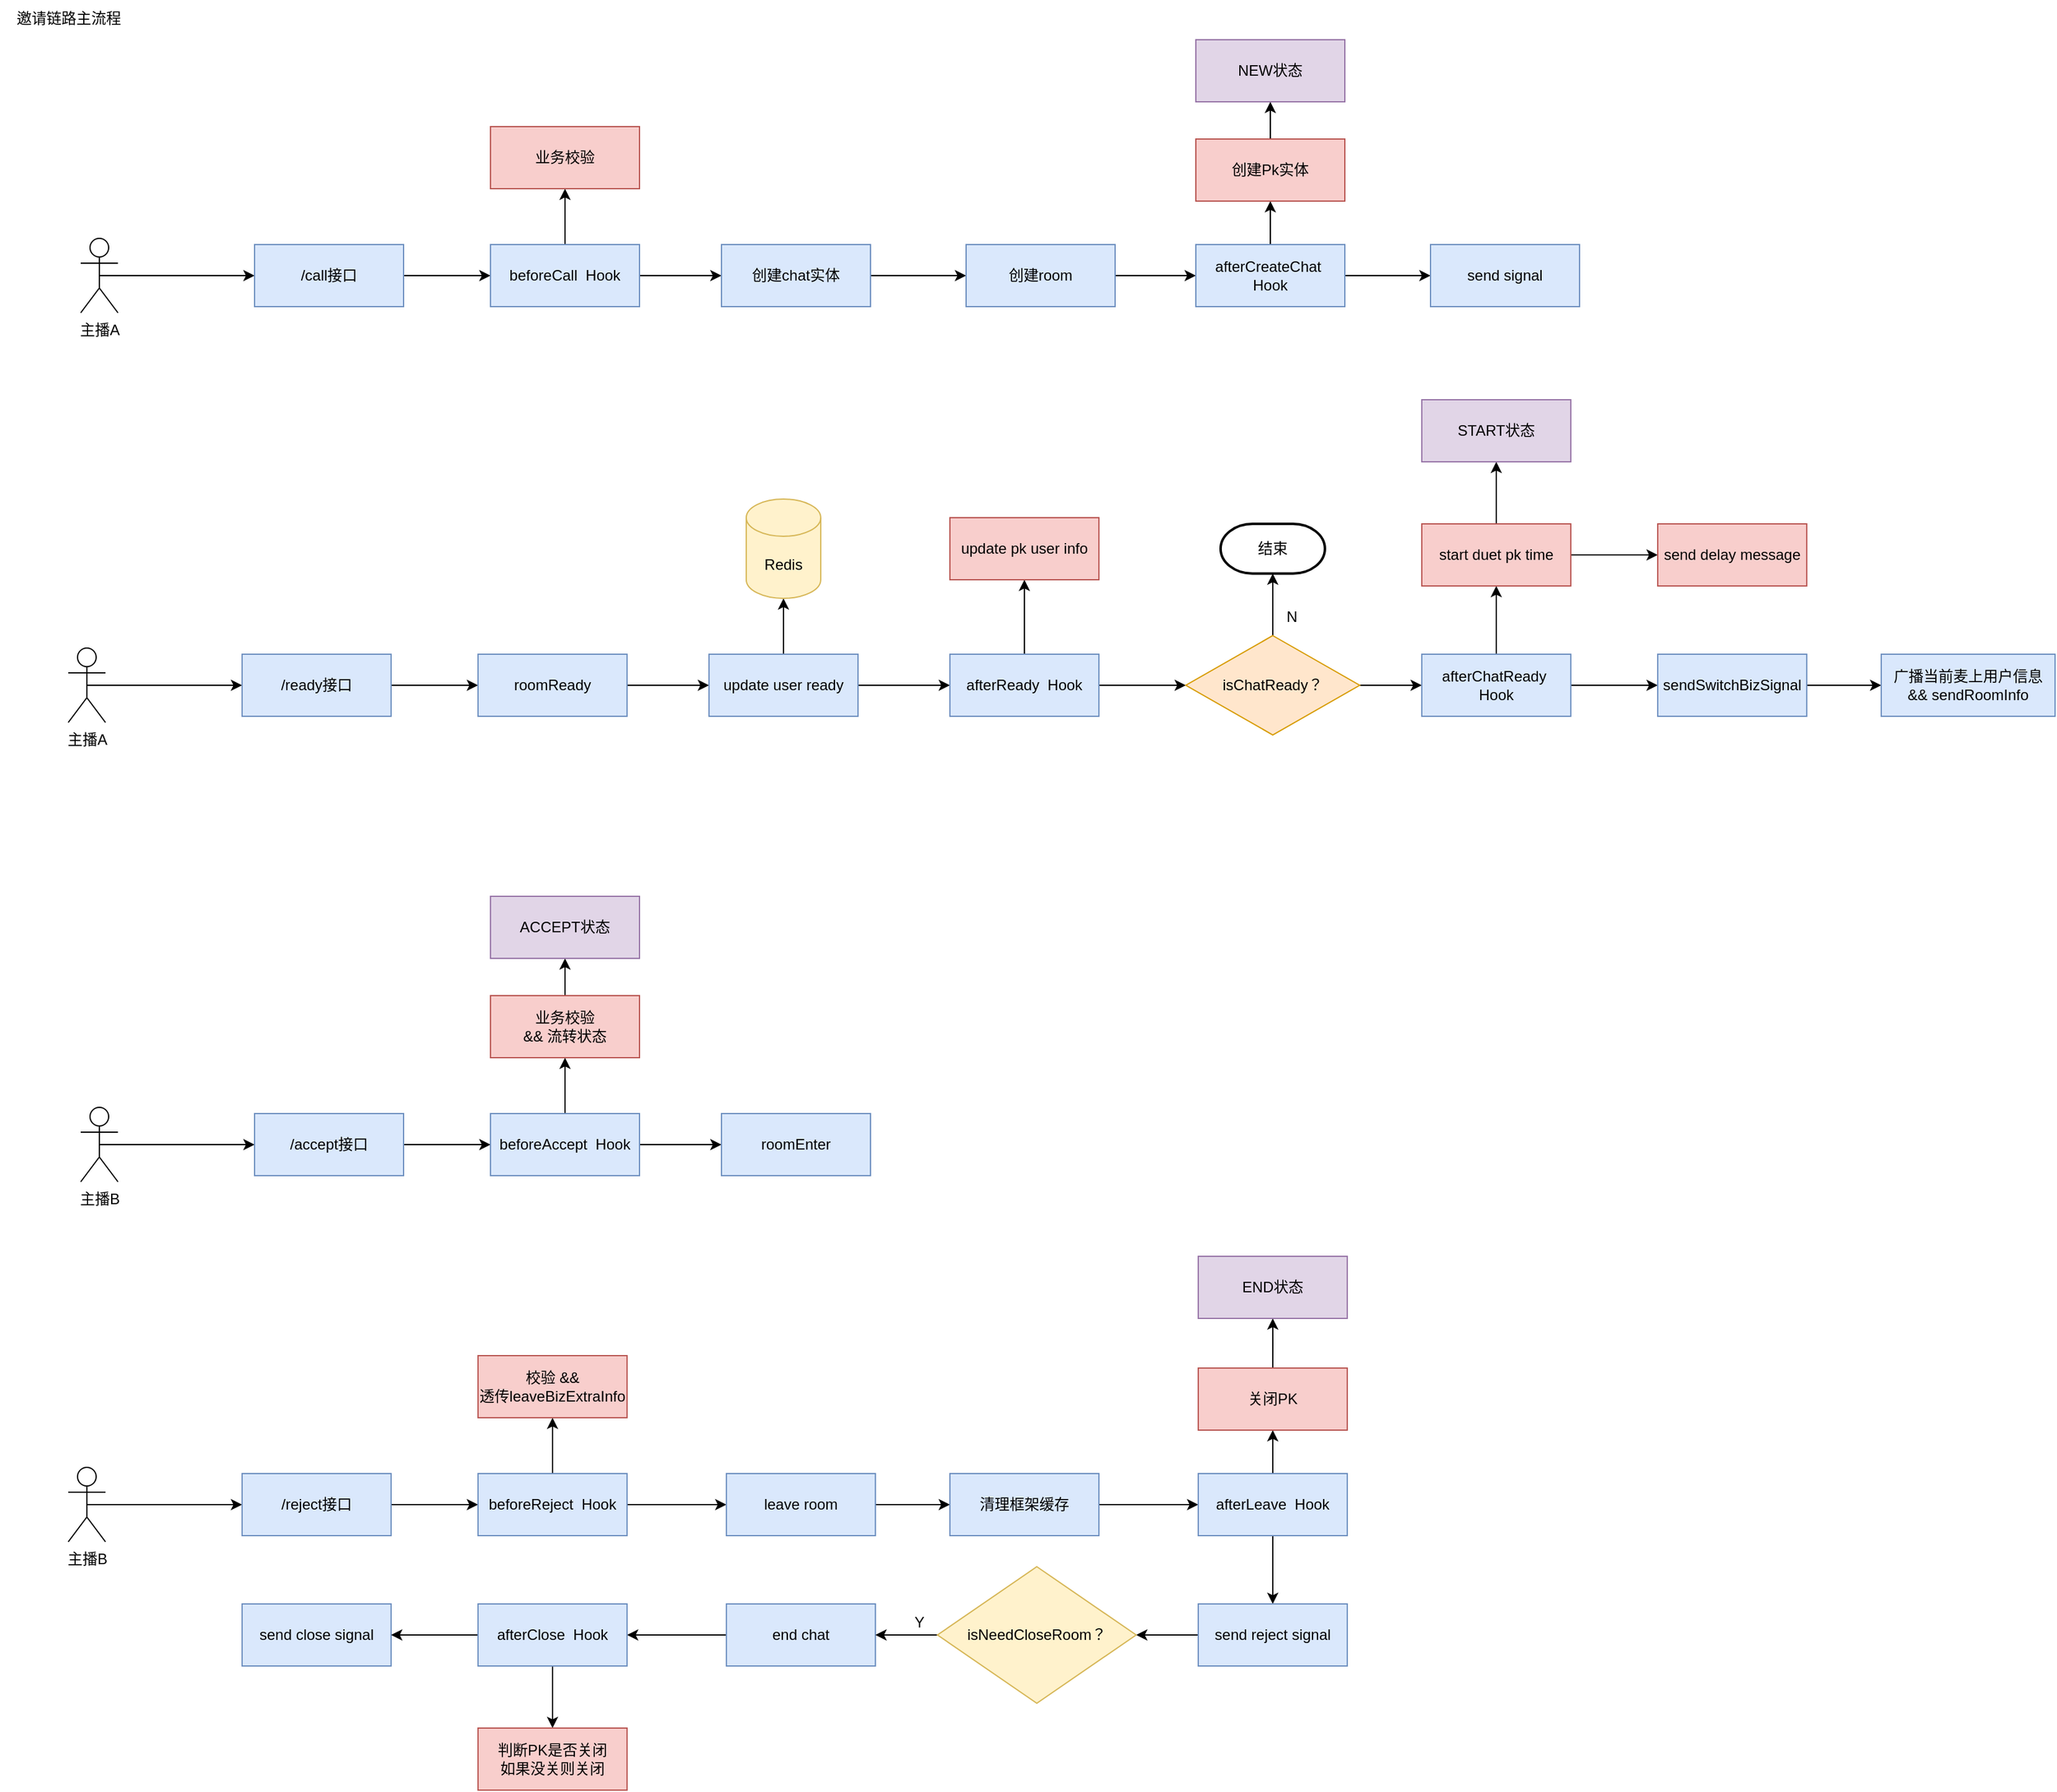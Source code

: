 <mxfile version="21.1.8" type="github">
  <diagram name="第 1 页" id="D1CQOp292lNtNwlwD0Dh">
    <mxGraphModel dx="1306" dy="836" grid="1" gridSize="10" guides="1" tooltips="1" connect="1" arrows="1" fold="1" page="0" pageScale="1" pageWidth="827" pageHeight="1169" math="0" shadow="0">
      <root>
        <mxCell id="0" />
        <mxCell id="1" parent="0" />
        <mxCell id="nzKU1kesUL4rAlOl88Yz-4" style="edgeStyle=orthogonalEdgeStyle;rounded=0;orthogonalLoop=1;jettySize=auto;html=1;exitX=0.5;exitY=0.5;exitDx=0;exitDy=0;exitPerimeter=0;entryX=0;entryY=0.5;entryDx=0;entryDy=0;" parent="1" source="nzKU1kesUL4rAlOl88Yz-1" target="nzKU1kesUL4rAlOl88Yz-3" edge="1">
          <mxGeometry relative="1" as="geometry" />
        </mxCell>
        <mxCell id="nzKU1kesUL4rAlOl88Yz-1" value="主播A" style="shape=umlActor;verticalLabelPosition=bottom;verticalAlign=top;html=1;outlineConnect=0;" parent="1" vertex="1">
          <mxGeometry x="140" y="270" width="30" height="60" as="geometry" />
        </mxCell>
        <mxCell id="nzKU1kesUL4rAlOl88Yz-22" style="edgeStyle=orthogonalEdgeStyle;rounded=0;orthogonalLoop=1;jettySize=auto;html=1;exitX=0.5;exitY=0.5;exitDx=0;exitDy=0;exitPerimeter=0;entryX=0;entryY=0.5;entryDx=0;entryDy=0;" parent="1" source="nzKU1kesUL4rAlOl88Yz-2" target="nzKU1kesUL4rAlOl88Yz-21" edge="1">
          <mxGeometry relative="1" as="geometry" />
        </mxCell>
        <mxCell id="nzKU1kesUL4rAlOl88Yz-2" value="主播B" style="shape=umlActor;verticalLabelPosition=bottom;verticalAlign=top;html=1;outlineConnect=0;" parent="1" vertex="1">
          <mxGeometry x="140" y="970" width="30" height="60" as="geometry" />
        </mxCell>
        <mxCell id="nzKU1kesUL4rAlOl88Yz-6" style="edgeStyle=orthogonalEdgeStyle;rounded=0;orthogonalLoop=1;jettySize=auto;html=1;exitX=1;exitY=0.5;exitDx=0;exitDy=0;entryX=0;entryY=0.5;entryDx=0;entryDy=0;" parent="1" source="nzKU1kesUL4rAlOl88Yz-3" target="nzKU1kesUL4rAlOl88Yz-5" edge="1">
          <mxGeometry relative="1" as="geometry" />
        </mxCell>
        <mxCell id="nzKU1kesUL4rAlOl88Yz-3" value="/call接口" style="rounded=0;whiteSpace=wrap;html=1;fillColor=#dae8fc;strokeColor=#6c8ebf;" parent="1" vertex="1">
          <mxGeometry x="280" y="275" width="120" height="50" as="geometry" />
        </mxCell>
        <mxCell id="nzKU1kesUL4rAlOl88Yz-8" style="edgeStyle=orthogonalEdgeStyle;rounded=0;orthogonalLoop=1;jettySize=auto;html=1;exitX=0.5;exitY=0;exitDx=0;exitDy=0;entryX=0.5;entryY=1;entryDx=0;entryDy=0;" parent="1" source="nzKU1kesUL4rAlOl88Yz-5" target="nzKU1kesUL4rAlOl88Yz-7" edge="1">
          <mxGeometry relative="1" as="geometry" />
        </mxCell>
        <mxCell id="nzKU1kesUL4rAlOl88Yz-10" style="edgeStyle=orthogonalEdgeStyle;rounded=0;orthogonalLoop=1;jettySize=auto;html=1;exitX=1;exitY=0.5;exitDx=0;exitDy=0;entryX=0;entryY=0.5;entryDx=0;entryDy=0;" parent="1" source="nzKU1kesUL4rAlOl88Yz-5" target="nzKU1kesUL4rAlOl88Yz-9" edge="1">
          <mxGeometry relative="1" as="geometry" />
        </mxCell>
        <mxCell id="nzKU1kesUL4rAlOl88Yz-5" value="beforeCall&amp;nbsp; Hook" style="rounded=0;whiteSpace=wrap;html=1;fillColor=#dae8fc;strokeColor=#6c8ebf;" parent="1" vertex="1">
          <mxGeometry x="470" y="275" width="120" height="50" as="geometry" />
        </mxCell>
        <mxCell id="nzKU1kesUL4rAlOl88Yz-7" value="业务校验" style="rounded=0;whiteSpace=wrap;html=1;fillColor=#f8cecc;strokeColor=#b85450;" parent="1" vertex="1">
          <mxGeometry x="470" y="180" width="120" height="50" as="geometry" />
        </mxCell>
        <mxCell id="nzKU1kesUL4rAlOl88Yz-12" style="edgeStyle=orthogonalEdgeStyle;rounded=0;orthogonalLoop=1;jettySize=auto;html=1;exitX=1;exitY=0.5;exitDx=0;exitDy=0;entryX=0;entryY=0.5;entryDx=0;entryDy=0;" parent="1" source="nzKU1kesUL4rAlOl88Yz-9" target="nzKU1kesUL4rAlOl88Yz-11" edge="1">
          <mxGeometry relative="1" as="geometry" />
        </mxCell>
        <mxCell id="nzKU1kesUL4rAlOl88Yz-9" value="创建chat实体" style="rounded=0;whiteSpace=wrap;html=1;fillColor=#dae8fc;strokeColor=#6c8ebf;" parent="1" vertex="1">
          <mxGeometry x="656" y="275" width="120" height="50" as="geometry" />
        </mxCell>
        <mxCell id="nzKU1kesUL4rAlOl88Yz-14" style="edgeStyle=orthogonalEdgeStyle;rounded=0;orthogonalLoop=1;jettySize=auto;html=1;exitX=1;exitY=0.5;exitDx=0;exitDy=0;entryX=0;entryY=0.5;entryDx=0;entryDy=0;" parent="1" source="nzKU1kesUL4rAlOl88Yz-11" target="nzKU1kesUL4rAlOl88Yz-13" edge="1">
          <mxGeometry relative="1" as="geometry" />
        </mxCell>
        <mxCell id="nzKU1kesUL4rAlOl88Yz-11" value="创建room" style="rounded=0;whiteSpace=wrap;html=1;fillColor=#dae8fc;strokeColor=#6c8ebf;" parent="1" vertex="1">
          <mxGeometry x="853" y="275" width="120" height="50" as="geometry" />
        </mxCell>
        <mxCell id="nzKU1kesUL4rAlOl88Yz-16" style="edgeStyle=orthogonalEdgeStyle;rounded=0;orthogonalLoop=1;jettySize=auto;html=1;exitX=0.5;exitY=0;exitDx=0;exitDy=0;entryX=0.5;entryY=1;entryDx=0;entryDy=0;" parent="1" source="nzKU1kesUL4rAlOl88Yz-13" target="nzKU1kesUL4rAlOl88Yz-15" edge="1">
          <mxGeometry relative="1" as="geometry" />
        </mxCell>
        <mxCell id="nzKU1kesUL4rAlOl88Yz-20" style="edgeStyle=orthogonalEdgeStyle;rounded=0;orthogonalLoop=1;jettySize=auto;html=1;exitX=1;exitY=0.5;exitDx=0;exitDy=0;entryX=0;entryY=0.5;entryDx=0;entryDy=0;" parent="1" source="nzKU1kesUL4rAlOl88Yz-13" target="nzKU1kesUL4rAlOl88Yz-19" edge="1">
          <mxGeometry relative="1" as="geometry" />
        </mxCell>
        <mxCell id="nzKU1kesUL4rAlOl88Yz-13" value="afterCreateChat&amp;nbsp; Hook" style="rounded=0;whiteSpace=wrap;html=1;fillColor=#dae8fc;strokeColor=#6c8ebf;" parent="1" vertex="1">
          <mxGeometry x="1038" y="275" width="120" height="50" as="geometry" />
        </mxCell>
        <mxCell id="nzKU1kesUL4rAlOl88Yz-18" style="edgeStyle=orthogonalEdgeStyle;rounded=0;orthogonalLoop=1;jettySize=auto;html=1;exitX=0.5;exitY=0;exitDx=0;exitDy=0;entryX=0.5;entryY=1;entryDx=0;entryDy=0;" parent="1" source="nzKU1kesUL4rAlOl88Yz-15" target="nzKU1kesUL4rAlOl88Yz-17" edge="1">
          <mxGeometry relative="1" as="geometry" />
        </mxCell>
        <mxCell id="nzKU1kesUL4rAlOl88Yz-15" value="创建Pk实体" style="rounded=0;whiteSpace=wrap;html=1;fillColor=#f8cecc;strokeColor=#b85450;" parent="1" vertex="1">
          <mxGeometry x="1038" y="190" width="120" height="50" as="geometry" />
        </mxCell>
        <mxCell id="nzKU1kesUL4rAlOl88Yz-17" value="NEW状态" style="rounded=0;whiteSpace=wrap;html=1;fillColor=#e1d5e7;strokeColor=#9673a6;" parent="1" vertex="1">
          <mxGeometry x="1038" y="110" width="120" height="50" as="geometry" />
        </mxCell>
        <mxCell id="nzKU1kesUL4rAlOl88Yz-19" value="send signal" style="rounded=0;whiteSpace=wrap;html=1;fillColor=#dae8fc;strokeColor=#6c8ebf;" parent="1" vertex="1">
          <mxGeometry x="1227" y="275" width="120" height="50" as="geometry" />
        </mxCell>
        <mxCell id="nzKU1kesUL4rAlOl88Yz-54" style="edgeStyle=orthogonalEdgeStyle;rounded=0;orthogonalLoop=1;jettySize=auto;html=1;exitX=1;exitY=0.5;exitDx=0;exitDy=0;" parent="1" source="nzKU1kesUL4rAlOl88Yz-21" target="nzKU1kesUL4rAlOl88Yz-53" edge="1">
          <mxGeometry relative="1" as="geometry" />
        </mxCell>
        <mxCell id="nzKU1kesUL4rAlOl88Yz-21" value="/accept接口" style="rounded=0;whiteSpace=wrap;html=1;fillColor=#dae8fc;strokeColor=#6c8ebf;" parent="1" vertex="1">
          <mxGeometry x="280" y="975" width="120" height="50" as="geometry" />
        </mxCell>
        <mxCell id="nzKU1kesUL4rAlOl88Yz-26" style="edgeStyle=orthogonalEdgeStyle;rounded=0;orthogonalLoop=1;jettySize=auto;html=1;exitX=0.5;exitY=0.5;exitDx=0;exitDy=0;exitPerimeter=0;entryX=0;entryY=0.5;entryDx=0;entryDy=0;" parent="1" source="nzKU1kesUL4rAlOl88Yz-23" target="nzKU1kesUL4rAlOl88Yz-25" edge="1">
          <mxGeometry relative="1" as="geometry" />
        </mxCell>
        <mxCell id="nzKU1kesUL4rAlOl88Yz-23" value="主播A" style="shape=umlActor;verticalLabelPosition=bottom;verticalAlign=top;html=1;outlineConnect=0;" parent="1" vertex="1">
          <mxGeometry x="129.95" y="600" width="30" height="60" as="geometry" />
        </mxCell>
        <mxCell id="nzKU1kesUL4rAlOl88Yz-28" style="edgeStyle=orthogonalEdgeStyle;rounded=0;orthogonalLoop=1;jettySize=auto;html=1;exitX=1;exitY=0.5;exitDx=0;exitDy=0;entryX=0;entryY=0.5;entryDx=0;entryDy=0;" parent="1" source="nzKU1kesUL4rAlOl88Yz-25" target="nzKU1kesUL4rAlOl88Yz-27" edge="1">
          <mxGeometry relative="1" as="geometry" />
        </mxCell>
        <mxCell id="nzKU1kesUL4rAlOl88Yz-25" value="/ready接口" style="rounded=0;whiteSpace=wrap;html=1;fillColor=#dae8fc;strokeColor=#6c8ebf;" parent="1" vertex="1">
          <mxGeometry x="269.95" y="605" width="120" height="50" as="geometry" />
        </mxCell>
        <mxCell id="nzKU1kesUL4rAlOl88Yz-33" style="edgeStyle=orthogonalEdgeStyle;rounded=0;orthogonalLoop=1;jettySize=auto;html=1;exitX=1;exitY=0.5;exitDx=0;exitDy=0;entryX=0;entryY=0.5;entryDx=0;entryDy=0;" parent="1" source="nzKU1kesUL4rAlOl88Yz-27" target="nzKU1kesUL4rAlOl88Yz-29" edge="1">
          <mxGeometry relative="1" as="geometry" />
        </mxCell>
        <mxCell id="nzKU1kesUL4rAlOl88Yz-27" value="roomReady" style="rounded=0;whiteSpace=wrap;html=1;fillColor=#dae8fc;strokeColor=#6c8ebf;" parent="1" vertex="1">
          <mxGeometry x="459.95" y="605" width="120" height="50" as="geometry" />
        </mxCell>
        <mxCell id="nzKU1kesUL4rAlOl88Yz-32" style="edgeStyle=orthogonalEdgeStyle;rounded=0;orthogonalLoop=1;jettySize=auto;html=1;exitX=0.5;exitY=0;exitDx=0;exitDy=0;entryX=0.5;entryY=1;entryDx=0;entryDy=0;entryPerimeter=0;" parent="1" source="nzKU1kesUL4rAlOl88Yz-29" target="nzKU1kesUL4rAlOl88Yz-31" edge="1">
          <mxGeometry relative="1" as="geometry" />
        </mxCell>
        <mxCell id="nzKU1kesUL4rAlOl88Yz-35" style="edgeStyle=orthogonalEdgeStyle;rounded=0;orthogonalLoop=1;jettySize=auto;html=1;exitX=1;exitY=0.5;exitDx=0;exitDy=0;entryX=0;entryY=0.5;entryDx=0;entryDy=0;" parent="1" source="nzKU1kesUL4rAlOl88Yz-29" target="nzKU1kesUL4rAlOl88Yz-34" edge="1">
          <mxGeometry relative="1" as="geometry" />
        </mxCell>
        <mxCell id="nzKU1kesUL4rAlOl88Yz-29" value="update user ready" style="rounded=0;whiteSpace=wrap;html=1;fillColor=#dae8fc;strokeColor=#6c8ebf;" parent="1" vertex="1">
          <mxGeometry x="645.95" y="605" width="120" height="50" as="geometry" />
        </mxCell>
        <mxCell id="nzKU1kesUL4rAlOl88Yz-31" value="Redis" style="shape=cylinder3;whiteSpace=wrap;html=1;boundedLbl=1;backgroundOutline=1;size=15;fillColor=#fff2cc;strokeColor=#d6b656;" parent="1" vertex="1">
          <mxGeometry x="675.95" y="480" width="60" height="80" as="geometry" />
        </mxCell>
        <mxCell id="nzKU1kesUL4rAlOl88Yz-37" style="edgeStyle=orthogonalEdgeStyle;rounded=0;orthogonalLoop=1;jettySize=auto;html=1;exitX=0.5;exitY=0;exitDx=0;exitDy=0;entryX=0.5;entryY=1;entryDx=0;entryDy=0;" parent="1" source="nzKU1kesUL4rAlOl88Yz-34" target="nzKU1kesUL4rAlOl88Yz-36" edge="1">
          <mxGeometry relative="1" as="geometry" />
        </mxCell>
        <mxCell id="nzKU1kesUL4rAlOl88Yz-39" style="edgeStyle=orthogonalEdgeStyle;rounded=0;orthogonalLoop=1;jettySize=auto;html=1;exitX=1;exitY=0.5;exitDx=0;exitDy=0;entryX=0;entryY=0.5;entryDx=0;entryDy=0;" parent="1" source="nzKU1kesUL4rAlOl88Yz-34" target="nzKU1kesUL4rAlOl88Yz-38" edge="1">
          <mxGeometry relative="1" as="geometry" />
        </mxCell>
        <mxCell id="nzKU1kesUL4rAlOl88Yz-34" value="afterReady&amp;nbsp; Hook" style="rounded=0;whiteSpace=wrap;html=1;fillColor=#dae8fc;strokeColor=#6c8ebf;" parent="1" vertex="1">
          <mxGeometry x="839.95" y="605" width="120" height="50" as="geometry" />
        </mxCell>
        <mxCell id="nzKU1kesUL4rAlOl88Yz-36" value="update pk user info" style="rounded=0;whiteSpace=wrap;html=1;fillColor=#f8cecc;strokeColor=#b85450;" parent="1" vertex="1">
          <mxGeometry x="839.95" y="495" width="120" height="50" as="geometry" />
        </mxCell>
        <mxCell id="nzKU1kesUL4rAlOl88Yz-41" style="edgeStyle=orthogonalEdgeStyle;rounded=0;orthogonalLoop=1;jettySize=auto;html=1;exitX=0.5;exitY=0;exitDx=0;exitDy=0;entryX=0.5;entryY=1;entryDx=0;entryDy=0;entryPerimeter=0;" parent="1" source="nzKU1kesUL4rAlOl88Yz-38" target="nzKU1kesUL4rAlOl88Yz-40" edge="1">
          <mxGeometry relative="1" as="geometry" />
        </mxCell>
        <mxCell id="nzKU1kesUL4rAlOl88Yz-44" style="edgeStyle=orthogonalEdgeStyle;rounded=0;orthogonalLoop=1;jettySize=auto;html=1;exitX=1;exitY=0.5;exitDx=0;exitDy=0;entryX=0;entryY=0.5;entryDx=0;entryDy=0;" parent="1" source="nzKU1kesUL4rAlOl88Yz-38" target="nzKU1kesUL4rAlOl88Yz-43" edge="1">
          <mxGeometry relative="1" as="geometry" />
        </mxCell>
        <mxCell id="nzKU1kesUL4rAlOl88Yz-38" value="isChatReady？" style="rhombus;whiteSpace=wrap;html=1;fillColor=#ffe6cc;strokeColor=#d79b00;" parent="1" vertex="1">
          <mxGeometry x="1029.95" y="590" width="140" height="80" as="geometry" />
        </mxCell>
        <mxCell id="nzKU1kesUL4rAlOl88Yz-40" value="结束" style="strokeWidth=2;html=1;shape=mxgraph.flowchart.terminator;whiteSpace=wrap;" parent="1" vertex="1">
          <mxGeometry x="1057.95" y="500" width="84" height="40" as="geometry" />
        </mxCell>
        <mxCell id="nzKU1kesUL4rAlOl88Yz-42" value="N" style="text;html=1;align=center;verticalAlign=middle;resizable=0;points=[];autosize=1;strokeColor=none;fillColor=none;" parent="1" vertex="1">
          <mxGeometry x="1099.95" y="560" width="30" height="30" as="geometry" />
        </mxCell>
        <mxCell id="nzKU1kesUL4rAlOl88Yz-46" style="edgeStyle=orthogonalEdgeStyle;rounded=0;orthogonalLoop=1;jettySize=auto;html=1;exitX=0.5;exitY=0;exitDx=0;exitDy=0;entryX=0.5;entryY=1;entryDx=0;entryDy=0;" parent="1" source="nzKU1kesUL4rAlOl88Yz-43" target="nzKU1kesUL4rAlOl88Yz-45" edge="1">
          <mxGeometry relative="1" as="geometry" />
        </mxCell>
        <mxCell id="nzKU1kesUL4rAlOl88Yz-50" style="edgeStyle=orthogonalEdgeStyle;rounded=0;orthogonalLoop=1;jettySize=auto;html=1;exitX=1;exitY=0.5;exitDx=0;exitDy=0;entryX=0;entryY=0.5;entryDx=0;entryDy=0;" parent="1" source="nzKU1kesUL4rAlOl88Yz-43" target="nzKU1kesUL4rAlOl88Yz-49" edge="1">
          <mxGeometry relative="1" as="geometry" />
        </mxCell>
        <mxCell id="nzKU1kesUL4rAlOl88Yz-43" value="afterChatReady&amp;nbsp; Hook" style="rounded=0;whiteSpace=wrap;html=1;fillColor=#dae8fc;strokeColor=#6c8ebf;" parent="1" vertex="1">
          <mxGeometry x="1219.95" y="605" width="120" height="50" as="geometry" />
        </mxCell>
        <mxCell id="nzKU1kesUL4rAlOl88Yz-48" style="edgeStyle=orthogonalEdgeStyle;rounded=0;orthogonalLoop=1;jettySize=auto;html=1;exitX=1;exitY=0.5;exitDx=0;exitDy=0;entryX=0;entryY=0.5;entryDx=0;entryDy=0;" parent="1" source="nzKU1kesUL4rAlOl88Yz-45" target="nzKU1kesUL4rAlOl88Yz-47" edge="1">
          <mxGeometry relative="1" as="geometry" />
        </mxCell>
        <mxCell id="nzKU1kesUL4rAlOl88Yz-118" style="edgeStyle=orthogonalEdgeStyle;rounded=0;orthogonalLoop=1;jettySize=auto;html=1;exitX=0.5;exitY=0;exitDx=0;exitDy=0;entryX=0.5;entryY=1;entryDx=0;entryDy=0;" parent="1" source="nzKU1kesUL4rAlOl88Yz-45" target="nzKU1kesUL4rAlOl88Yz-117" edge="1">
          <mxGeometry relative="1" as="geometry" />
        </mxCell>
        <mxCell id="nzKU1kesUL4rAlOl88Yz-45" value="start duet pk time" style="rounded=0;whiteSpace=wrap;html=1;fillColor=#f8cecc;strokeColor=#b85450;" parent="1" vertex="1">
          <mxGeometry x="1219.95" y="500" width="120" height="50" as="geometry" />
        </mxCell>
        <mxCell id="nzKU1kesUL4rAlOl88Yz-47" value="send delay message" style="rounded=0;whiteSpace=wrap;html=1;fillColor=#f8cecc;strokeColor=#b85450;" parent="1" vertex="1">
          <mxGeometry x="1409.95" y="500" width="120" height="50" as="geometry" />
        </mxCell>
        <mxCell id="nzKU1kesUL4rAlOl88Yz-52" style="edgeStyle=orthogonalEdgeStyle;rounded=0;orthogonalLoop=1;jettySize=auto;html=1;exitX=1;exitY=0.5;exitDx=0;exitDy=0;entryX=0;entryY=0.5;entryDx=0;entryDy=0;" parent="1" source="nzKU1kesUL4rAlOl88Yz-49" target="nzKU1kesUL4rAlOl88Yz-51" edge="1">
          <mxGeometry relative="1" as="geometry" />
        </mxCell>
        <mxCell id="nzKU1kesUL4rAlOl88Yz-49" value="sendSwitchBizSignal" style="rounded=0;whiteSpace=wrap;html=1;fillColor=#dae8fc;strokeColor=#6c8ebf;" parent="1" vertex="1">
          <mxGeometry x="1409.95" y="605" width="120" height="50" as="geometry" />
        </mxCell>
        <mxCell id="nzKU1kesUL4rAlOl88Yz-51" value="广播当前麦上用户信息&lt;br&gt;&amp;amp;&amp;amp; sendRoomInfo" style="rounded=0;whiteSpace=wrap;html=1;fillColor=#dae8fc;strokeColor=#6c8ebf;" parent="1" vertex="1">
          <mxGeometry x="1589.95" y="605" width="140" height="50" as="geometry" />
        </mxCell>
        <mxCell id="nzKU1kesUL4rAlOl88Yz-56" style="edgeStyle=orthogonalEdgeStyle;rounded=0;orthogonalLoop=1;jettySize=auto;html=1;exitX=0.5;exitY=0;exitDx=0;exitDy=0;entryX=0.5;entryY=1;entryDx=0;entryDy=0;" parent="1" source="nzKU1kesUL4rAlOl88Yz-53" target="nzKU1kesUL4rAlOl88Yz-55" edge="1">
          <mxGeometry relative="1" as="geometry" />
        </mxCell>
        <mxCell id="nzKU1kesUL4rAlOl88Yz-61" style="edgeStyle=orthogonalEdgeStyle;rounded=0;orthogonalLoop=1;jettySize=auto;html=1;exitX=1;exitY=0.5;exitDx=0;exitDy=0;entryX=0;entryY=0.5;entryDx=0;entryDy=0;" parent="1" source="nzKU1kesUL4rAlOl88Yz-53" target="nzKU1kesUL4rAlOl88Yz-60" edge="1">
          <mxGeometry relative="1" as="geometry" />
        </mxCell>
        <mxCell id="nzKU1kesUL4rAlOl88Yz-53" value="beforeAccept&amp;nbsp; Hook" style="rounded=0;whiteSpace=wrap;html=1;fillColor=#dae8fc;strokeColor=#6c8ebf;" parent="1" vertex="1">
          <mxGeometry x="470" y="975" width="120" height="50" as="geometry" />
        </mxCell>
        <mxCell id="nzKU1kesUL4rAlOl88Yz-59" style="edgeStyle=orthogonalEdgeStyle;rounded=0;orthogonalLoop=1;jettySize=auto;html=1;exitX=0.5;exitY=0;exitDx=0;exitDy=0;entryX=0.5;entryY=1;entryDx=0;entryDy=0;" parent="1" source="nzKU1kesUL4rAlOl88Yz-55" target="nzKU1kesUL4rAlOl88Yz-58" edge="1">
          <mxGeometry relative="1" as="geometry" />
        </mxCell>
        <mxCell id="nzKU1kesUL4rAlOl88Yz-55" value="业务校验&lt;br&gt;&amp;amp;&amp;amp; 流转状态" style="rounded=0;whiteSpace=wrap;html=1;fillColor=#f8cecc;strokeColor=#b85450;" parent="1" vertex="1">
          <mxGeometry x="470" y="880" width="120" height="50" as="geometry" />
        </mxCell>
        <mxCell id="nzKU1kesUL4rAlOl88Yz-58" value="ACCEPT状态" style="rounded=0;whiteSpace=wrap;html=1;fillColor=#e1d5e7;strokeColor=#9673a6;" parent="1" vertex="1">
          <mxGeometry x="470" y="800" width="120" height="50" as="geometry" />
        </mxCell>
        <mxCell id="nzKU1kesUL4rAlOl88Yz-60" value="roomEnter" style="rounded=0;whiteSpace=wrap;html=1;fillColor=#dae8fc;strokeColor=#6c8ebf;" parent="1" vertex="1">
          <mxGeometry x="656" y="975" width="120" height="50" as="geometry" />
        </mxCell>
        <mxCell id="nzKU1kesUL4rAlOl88Yz-64" style="edgeStyle=orthogonalEdgeStyle;rounded=0;orthogonalLoop=1;jettySize=auto;html=1;exitX=0.5;exitY=0.5;exitDx=0;exitDy=0;exitPerimeter=0;entryX=0;entryY=0.5;entryDx=0;entryDy=0;" parent="1" source="nzKU1kesUL4rAlOl88Yz-62" target="nzKU1kesUL4rAlOl88Yz-63" edge="1">
          <mxGeometry relative="1" as="geometry" />
        </mxCell>
        <mxCell id="nzKU1kesUL4rAlOl88Yz-62" value="主播B" style="shape=umlActor;verticalLabelPosition=bottom;verticalAlign=top;html=1;outlineConnect=0;" parent="1" vertex="1">
          <mxGeometry x="129.95" y="1260" width="30" height="60" as="geometry" />
        </mxCell>
        <mxCell id="nzKU1kesUL4rAlOl88Yz-66" style="edgeStyle=orthogonalEdgeStyle;rounded=0;orthogonalLoop=1;jettySize=auto;html=1;exitX=1;exitY=0.5;exitDx=0;exitDy=0;entryX=0;entryY=0.5;entryDx=0;entryDy=0;" parent="1" source="nzKU1kesUL4rAlOl88Yz-63" target="nzKU1kesUL4rAlOl88Yz-65" edge="1">
          <mxGeometry relative="1" as="geometry" />
        </mxCell>
        <mxCell id="nzKU1kesUL4rAlOl88Yz-63" value="/reject接口" style="rounded=0;whiteSpace=wrap;html=1;fillColor=#dae8fc;strokeColor=#6c8ebf;" parent="1" vertex="1">
          <mxGeometry x="269.95" y="1265" width="120" height="50" as="geometry" />
        </mxCell>
        <mxCell id="nzKU1kesUL4rAlOl88Yz-68" style="edgeStyle=orthogonalEdgeStyle;rounded=0;orthogonalLoop=1;jettySize=auto;html=1;exitX=0.5;exitY=0;exitDx=0;exitDy=0;entryX=0.5;entryY=1;entryDx=0;entryDy=0;" parent="1" source="nzKU1kesUL4rAlOl88Yz-65" target="nzKU1kesUL4rAlOl88Yz-67" edge="1">
          <mxGeometry relative="1" as="geometry" />
        </mxCell>
        <mxCell id="nzKU1kesUL4rAlOl88Yz-70" style="edgeStyle=orthogonalEdgeStyle;rounded=0;orthogonalLoop=1;jettySize=auto;html=1;exitX=1;exitY=0.5;exitDx=0;exitDy=0;entryX=0;entryY=0.5;entryDx=0;entryDy=0;" parent="1" source="nzKU1kesUL4rAlOl88Yz-65" target="nzKU1kesUL4rAlOl88Yz-69" edge="1">
          <mxGeometry relative="1" as="geometry" />
        </mxCell>
        <mxCell id="nzKU1kesUL4rAlOl88Yz-65" value="beforeReject&amp;nbsp; Hook" style="rounded=0;whiteSpace=wrap;html=1;fillColor=#dae8fc;strokeColor=#6c8ebf;" parent="1" vertex="1">
          <mxGeometry x="459.95" y="1265" width="120" height="50" as="geometry" />
        </mxCell>
        <mxCell id="nzKU1kesUL4rAlOl88Yz-67" value="校验 &amp;amp;&amp;amp;&lt;br&gt;透传leaveBizExtraInfo" style="rounded=0;whiteSpace=wrap;html=1;fillColor=#f8cecc;strokeColor=#b85450;" parent="1" vertex="1">
          <mxGeometry x="459.95" y="1170" width="120" height="50" as="geometry" />
        </mxCell>
        <mxCell id="nzKU1kesUL4rAlOl88Yz-72" style="edgeStyle=orthogonalEdgeStyle;rounded=0;orthogonalLoop=1;jettySize=auto;html=1;exitX=1;exitY=0.5;exitDx=0;exitDy=0;entryX=0;entryY=0.5;entryDx=0;entryDy=0;" parent="1" source="nzKU1kesUL4rAlOl88Yz-69" target="nzKU1kesUL4rAlOl88Yz-71" edge="1">
          <mxGeometry relative="1" as="geometry" />
        </mxCell>
        <mxCell id="nzKU1kesUL4rAlOl88Yz-69" value="leave room" style="rounded=0;whiteSpace=wrap;html=1;fillColor=#dae8fc;strokeColor=#6c8ebf;" parent="1" vertex="1">
          <mxGeometry x="659.95" y="1265" width="120" height="50" as="geometry" />
        </mxCell>
        <mxCell id="nzKU1kesUL4rAlOl88Yz-74" style="edgeStyle=orthogonalEdgeStyle;rounded=0;orthogonalLoop=1;jettySize=auto;html=1;exitX=1;exitY=0.5;exitDx=0;exitDy=0;entryX=0;entryY=0.5;entryDx=0;entryDy=0;" parent="1" source="nzKU1kesUL4rAlOl88Yz-71" target="nzKU1kesUL4rAlOl88Yz-73" edge="1">
          <mxGeometry relative="1" as="geometry" />
        </mxCell>
        <mxCell id="nzKU1kesUL4rAlOl88Yz-71" value="清理框架缓存" style="rounded=0;whiteSpace=wrap;html=1;fillColor=#dae8fc;strokeColor=#6c8ebf;" parent="1" vertex="1">
          <mxGeometry x="839.95" y="1265" width="120" height="50" as="geometry" />
        </mxCell>
        <mxCell id="nzKU1kesUL4rAlOl88Yz-76" style="edgeStyle=orthogonalEdgeStyle;rounded=0;orthogonalLoop=1;jettySize=auto;html=1;exitX=0.5;exitY=0;exitDx=0;exitDy=0;entryX=0.5;entryY=1;entryDx=0;entryDy=0;" parent="1" source="nzKU1kesUL4rAlOl88Yz-73" target="nzKU1kesUL4rAlOl88Yz-75" edge="1">
          <mxGeometry relative="1" as="geometry" />
        </mxCell>
        <mxCell id="xWlnuquYRTVBCmx58FOR-1" style="edgeStyle=orthogonalEdgeStyle;rounded=0;orthogonalLoop=1;jettySize=auto;html=1;exitX=0.5;exitY=1;exitDx=0;exitDy=0;entryX=0.5;entryY=0;entryDx=0;entryDy=0;" parent="1" source="nzKU1kesUL4rAlOl88Yz-73" target="nzKU1kesUL4rAlOl88Yz-79" edge="1">
          <mxGeometry relative="1" as="geometry" />
        </mxCell>
        <mxCell id="nzKU1kesUL4rAlOl88Yz-73" value="afterLeave&amp;nbsp; Hook" style="rounded=0;whiteSpace=wrap;html=1;fillColor=#dae8fc;strokeColor=#6c8ebf;" parent="1" vertex="1">
          <mxGeometry x="1039.95" y="1265" width="120" height="50" as="geometry" />
        </mxCell>
        <mxCell id="nzKU1kesUL4rAlOl88Yz-78" style="edgeStyle=orthogonalEdgeStyle;rounded=0;orthogonalLoop=1;jettySize=auto;html=1;exitX=0.5;exitY=0;exitDx=0;exitDy=0;entryX=0.5;entryY=1;entryDx=0;entryDy=0;" parent="1" source="nzKU1kesUL4rAlOl88Yz-75" edge="1">
          <mxGeometry relative="1" as="geometry">
            <mxPoint x="1099.95" y="1140" as="targetPoint" />
          </mxGeometry>
        </mxCell>
        <mxCell id="nzKU1kesUL4rAlOl88Yz-75" value="关闭PK" style="rounded=0;whiteSpace=wrap;html=1;fillColor=#f8cecc;strokeColor=#b85450;" parent="1" vertex="1">
          <mxGeometry x="1039.95" y="1180" width="120" height="50" as="geometry" />
        </mxCell>
        <mxCell id="nzKU1kesUL4rAlOl88Yz-77" value="END状态" style="rounded=0;whiteSpace=wrap;html=1;fillColor=#e1d5e7;strokeColor=#9673a6;" parent="1" vertex="1">
          <mxGeometry x="1039.95" y="1090" width="120" height="50" as="geometry" />
        </mxCell>
        <mxCell id="nzKU1kesUL4rAlOl88Yz-109" style="edgeStyle=orthogonalEdgeStyle;rounded=0;orthogonalLoop=1;jettySize=auto;html=1;exitX=0;exitY=0.5;exitDx=0;exitDy=0;entryX=1;entryY=0.5;entryDx=0;entryDy=0;" parent="1" source="nzKU1kesUL4rAlOl88Yz-79" target="nzKU1kesUL4rAlOl88Yz-108" edge="1">
          <mxGeometry relative="1" as="geometry" />
        </mxCell>
        <mxCell id="nzKU1kesUL4rAlOl88Yz-79" value="send reject signal" style="rounded=0;whiteSpace=wrap;html=1;fillColor=#dae8fc;strokeColor=#6c8ebf;" parent="1" vertex="1">
          <mxGeometry x="1039.95" y="1370" width="120" height="50" as="geometry" />
        </mxCell>
        <mxCell id="nzKU1kesUL4rAlOl88Yz-113" style="edgeStyle=orthogonalEdgeStyle;rounded=0;orthogonalLoop=1;jettySize=auto;html=1;exitX=0;exitY=0.5;exitDx=0;exitDy=0;entryX=1;entryY=0.5;entryDx=0;entryDy=0;" parent="1" source="nzKU1kesUL4rAlOl88Yz-81" target="nzKU1kesUL4rAlOl88Yz-112" edge="1">
          <mxGeometry relative="1" as="geometry" />
        </mxCell>
        <mxCell id="nzKU1kesUL4rAlOl88Yz-81" value="end chat" style="rounded=0;whiteSpace=wrap;html=1;fillColor=#dae8fc;strokeColor=#6c8ebf;" parent="1" vertex="1">
          <mxGeometry x="659.95" y="1370" width="120" height="50" as="geometry" />
        </mxCell>
        <mxCell id="nzKU1kesUL4rAlOl88Yz-83" value="send close signal" style="rounded=0;whiteSpace=wrap;html=1;fillColor=#dae8fc;strokeColor=#6c8ebf;" parent="1" vertex="1">
          <mxGeometry x="269.95" y="1370" width="120" height="50" as="geometry" />
        </mxCell>
        <mxCell id="nzKU1kesUL4rAlOl88Yz-110" style="edgeStyle=orthogonalEdgeStyle;rounded=0;orthogonalLoop=1;jettySize=auto;html=1;exitX=0;exitY=0.5;exitDx=0;exitDy=0;entryX=1;entryY=0.5;entryDx=0;entryDy=0;" parent="1" source="nzKU1kesUL4rAlOl88Yz-108" target="nzKU1kesUL4rAlOl88Yz-81" edge="1">
          <mxGeometry relative="1" as="geometry" />
        </mxCell>
        <mxCell id="nzKU1kesUL4rAlOl88Yz-108" value="isNeedCloseRoom？" style="rhombus;whiteSpace=wrap;html=1;fillColor=#fff2cc;strokeColor=#d6b656;" parent="1" vertex="1">
          <mxGeometry x="829.95" y="1340" width="160" height="110" as="geometry" />
        </mxCell>
        <mxCell id="nzKU1kesUL4rAlOl88Yz-111" value="Y" style="text;html=1;align=center;verticalAlign=middle;resizable=0;points=[];autosize=1;strokeColor=none;fillColor=none;" parent="1" vertex="1">
          <mxGeometry x="799.95" y="1370" width="30" height="30" as="geometry" />
        </mxCell>
        <mxCell id="nzKU1kesUL4rAlOl88Yz-114" style="edgeStyle=orthogonalEdgeStyle;rounded=0;orthogonalLoop=1;jettySize=auto;html=1;exitX=0;exitY=0.5;exitDx=0;exitDy=0;entryX=1;entryY=0.5;entryDx=0;entryDy=0;" parent="1" source="nzKU1kesUL4rAlOl88Yz-112" target="nzKU1kesUL4rAlOl88Yz-83" edge="1">
          <mxGeometry relative="1" as="geometry" />
        </mxCell>
        <mxCell id="nzKU1kesUL4rAlOl88Yz-116" style="edgeStyle=orthogonalEdgeStyle;rounded=0;orthogonalLoop=1;jettySize=auto;html=1;exitX=0.5;exitY=1;exitDx=0;exitDy=0;entryX=0.5;entryY=0;entryDx=0;entryDy=0;" parent="1" source="nzKU1kesUL4rAlOl88Yz-112" target="nzKU1kesUL4rAlOl88Yz-115" edge="1">
          <mxGeometry relative="1" as="geometry" />
        </mxCell>
        <mxCell id="nzKU1kesUL4rAlOl88Yz-112" value="afterClose&amp;nbsp; Hook" style="rounded=0;whiteSpace=wrap;html=1;fillColor=#dae8fc;strokeColor=#6c8ebf;" parent="1" vertex="1">
          <mxGeometry x="459.95" y="1370" width="120" height="50" as="geometry" />
        </mxCell>
        <mxCell id="nzKU1kesUL4rAlOl88Yz-115" value="判断PK是否关闭&lt;br&gt;如果没关则关闭" style="rounded=0;whiteSpace=wrap;html=1;fillColor=#f8cecc;strokeColor=#b85450;" parent="1" vertex="1">
          <mxGeometry x="459.95" y="1470" width="120" height="50" as="geometry" />
        </mxCell>
        <mxCell id="nzKU1kesUL4rAlOl88Yz-117" value="START状态" style="rounded=0;whiteSpace=wrap;html=1;fillColor=#e1d5e7;strokeColor=#9673a6;" parent="1" vertex="1">
          <mxGeometry x="1219.95" y="400" width="120" height="50" as="geometry" />
        </mxCell>
        <mxCell id="OTEw4OgLr6QhDQMsbYtA-1" value="邀请链路主流程" style="text;html=1;align=center;verticalAlign=middle;resizable=0;points=[];autosize=1;strokeColor=none;fillColor=none;" vertex="1" parent="1">
          <mxGeometry x="75" y="78" width="110" height="30" as="geometry" />
        </mxCell>
      </root>
    </mxGraphModel>
  </diagram>
</mxfile>
